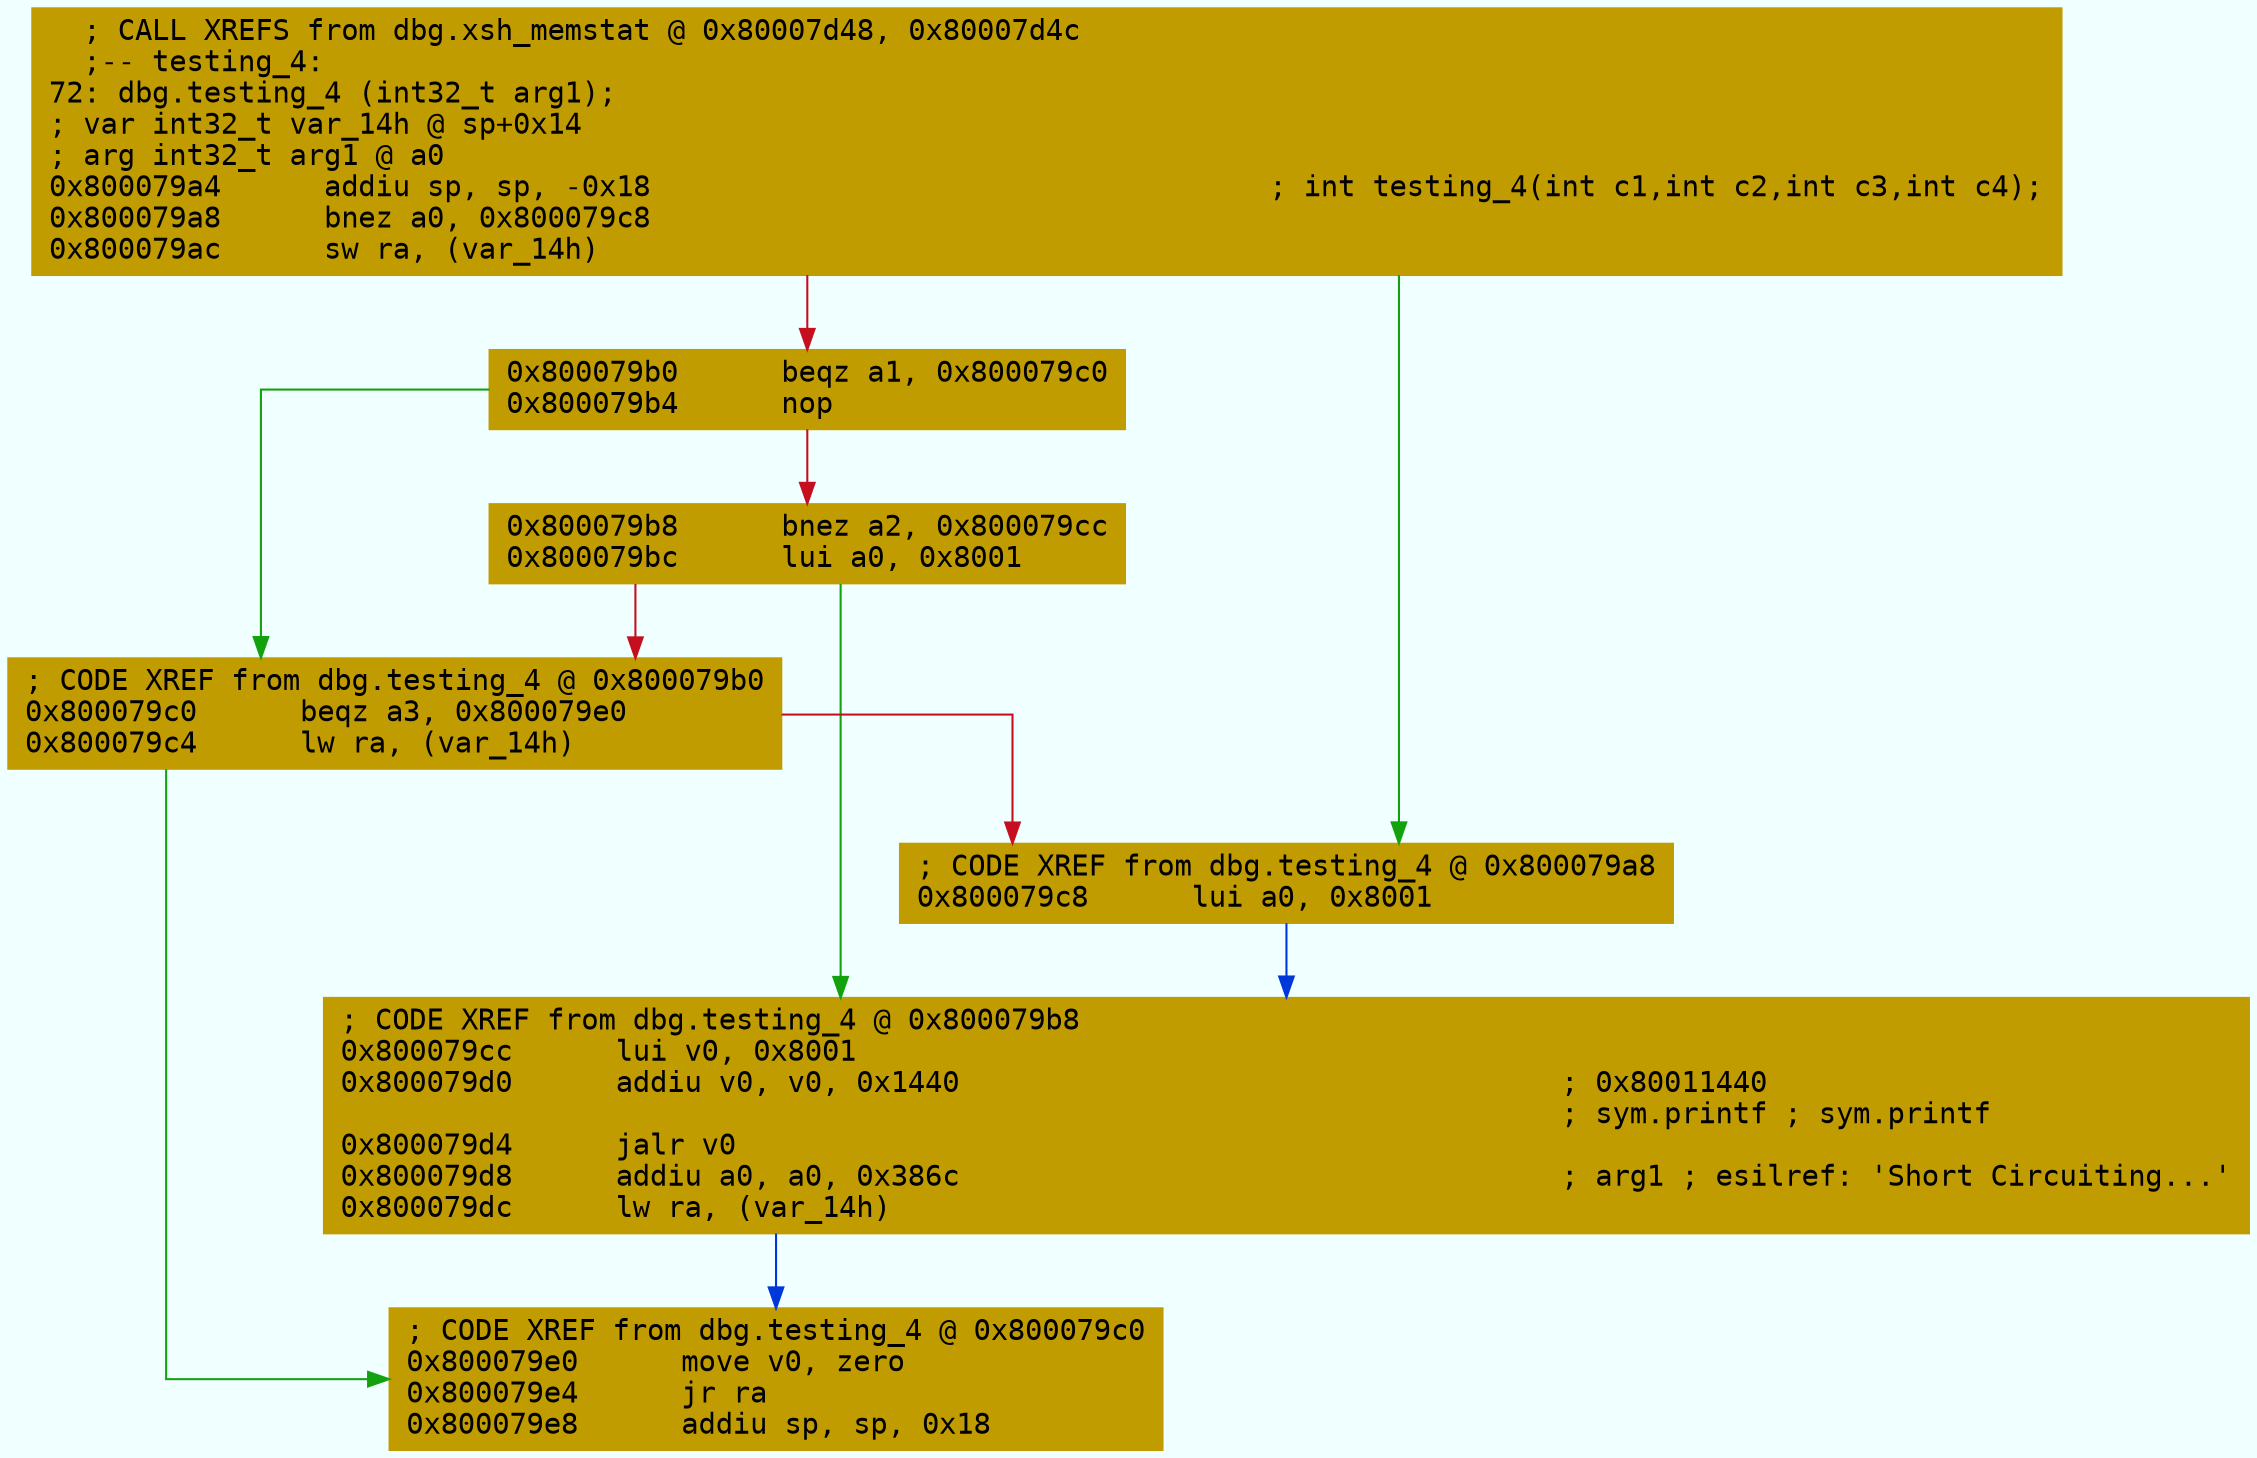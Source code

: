 digraph code {
	graph [bgcolor=azure fontsize=8 fontname="Courier" splines="ortho"];
	node [fillcolor=gray style=filled shape=box];
	edge [arrowhead="normal"];
	"0x800079a4" [URL="dbg.testing_4/0x800079a4", fillcolor="#c19c00",color="#c19c00", fontname="Courier",label="  ; CALL XREFS from dbg.xsh_memstat @ 0x80007d48, 0x80007d4c\l  ;-- testing_4:\l72: dbg.testing_4 (int32_t arg1);\l; var int32_t var_14h @ sp+0x14\l; arg int32_t arg1 @ a0\l0x800079a4      addiu sp, sp, -0x18                                    ; int testing_4(int c1,int c2,int c3,int c4);\l0x800079a8      bnez a0, 0x800079c8\l0x800079ac      sw ra, (var_14h)\l"]
	"0x800079b0" [URL="dbg.testing_4/0x800079b0", fillcolor="#c19c00",color="#c19c00", fontname="Courier",label="0x800079b0      beqz a1, 0x800079c0\l0x800079b4      nop\l"]
	"0x800079b8" [URL="dbg.testing_4/0x800079b8", fillcolor="#c19c00",color="#c19c00", fontname="Courier",label="0x800079b8      bnez a2, 0x800079cc\l0x800079bc      lui a0, 0x8001\l"]
	"0x800079c0" [URL="dbg.testing_4/0x800079c0", fillcolor="#c19c00",color="#c19c00", fontname="Courier",label="; CODE XREF from dbg.testing_4 @ 0x800079b0\l0x800079c0      beqz a3, 0x800079e0\l0x800079c4      lw ra, (var_14h)\l"]
	"0x800079c8" [URL="dbg.testing_4/0x800079c8", fillcolor="#c19c00",color="#c19c00", fontname="Courier",label="; CODE XREF from dbg.testing_4 @ 0x800079a8\l0x800079c8      lui a0, 0x8001\l"]
	"0x800079cc" [URL="dbg.testing_4/0x800079cc", fillcolor="#c19c00",color="#c19c00", fontname="Courier",label="; CODE XREF from dbg.testing_4 @ 0x800079b8\l0x800079cc      lui v0, 0x8001\l0x800079d0      addiu v0, v0, 0x1440                                   ; 0x80011440\l                                                                       ; sym.printf ; sym.printf\l0x800079d4      jalr v0\l0x800079d8      addiu a0, a0, 0x386c                                   ; arg1 ; esilref: 'Short Circuiting...'\l0x800079dc      lw ra, (var_14h)\l"]
	"0x800079e0" [URL="dbg.testing_4/0x800079e0", fillcolor="#c19c00",color="#c19c00", fontname="Courier",label="; CODE XREF from dbg.testing_4 @ 0x800079c0\l0x800079e0      move v0, zero\l0x800079e4      jr ra\l0x800079e8      addiu sp, sp, 0x18\l"]
        "0x800079a4" -> "0x800079c8" [color="#13a10e"];
        "0x800079a4" -> "0x800079b0" [color="#c50f1f"];
        "0x800079b0" -> "0x800079c0" [color="#13a10e"];
        "0x800079b0" -> "0x800079b8" [color="#c50f1f"];
        "0x800079b8" -> "0x800079cc" [color="#13a10e"];
        "0x800079b8" -> "0x800079c0" [color="#c50f1f"];
        "0x800079c0" -> "0x800079e0" [color="#13a10e"];
        "0x800079c0" -> "0x800079c8" [color="#c50f1f"];
        "0x800079c8" -> "0x800079cc" [color="#0037da"];
        "0x800079cc" -> "0x800079e0" [color="#0037da"];
}
